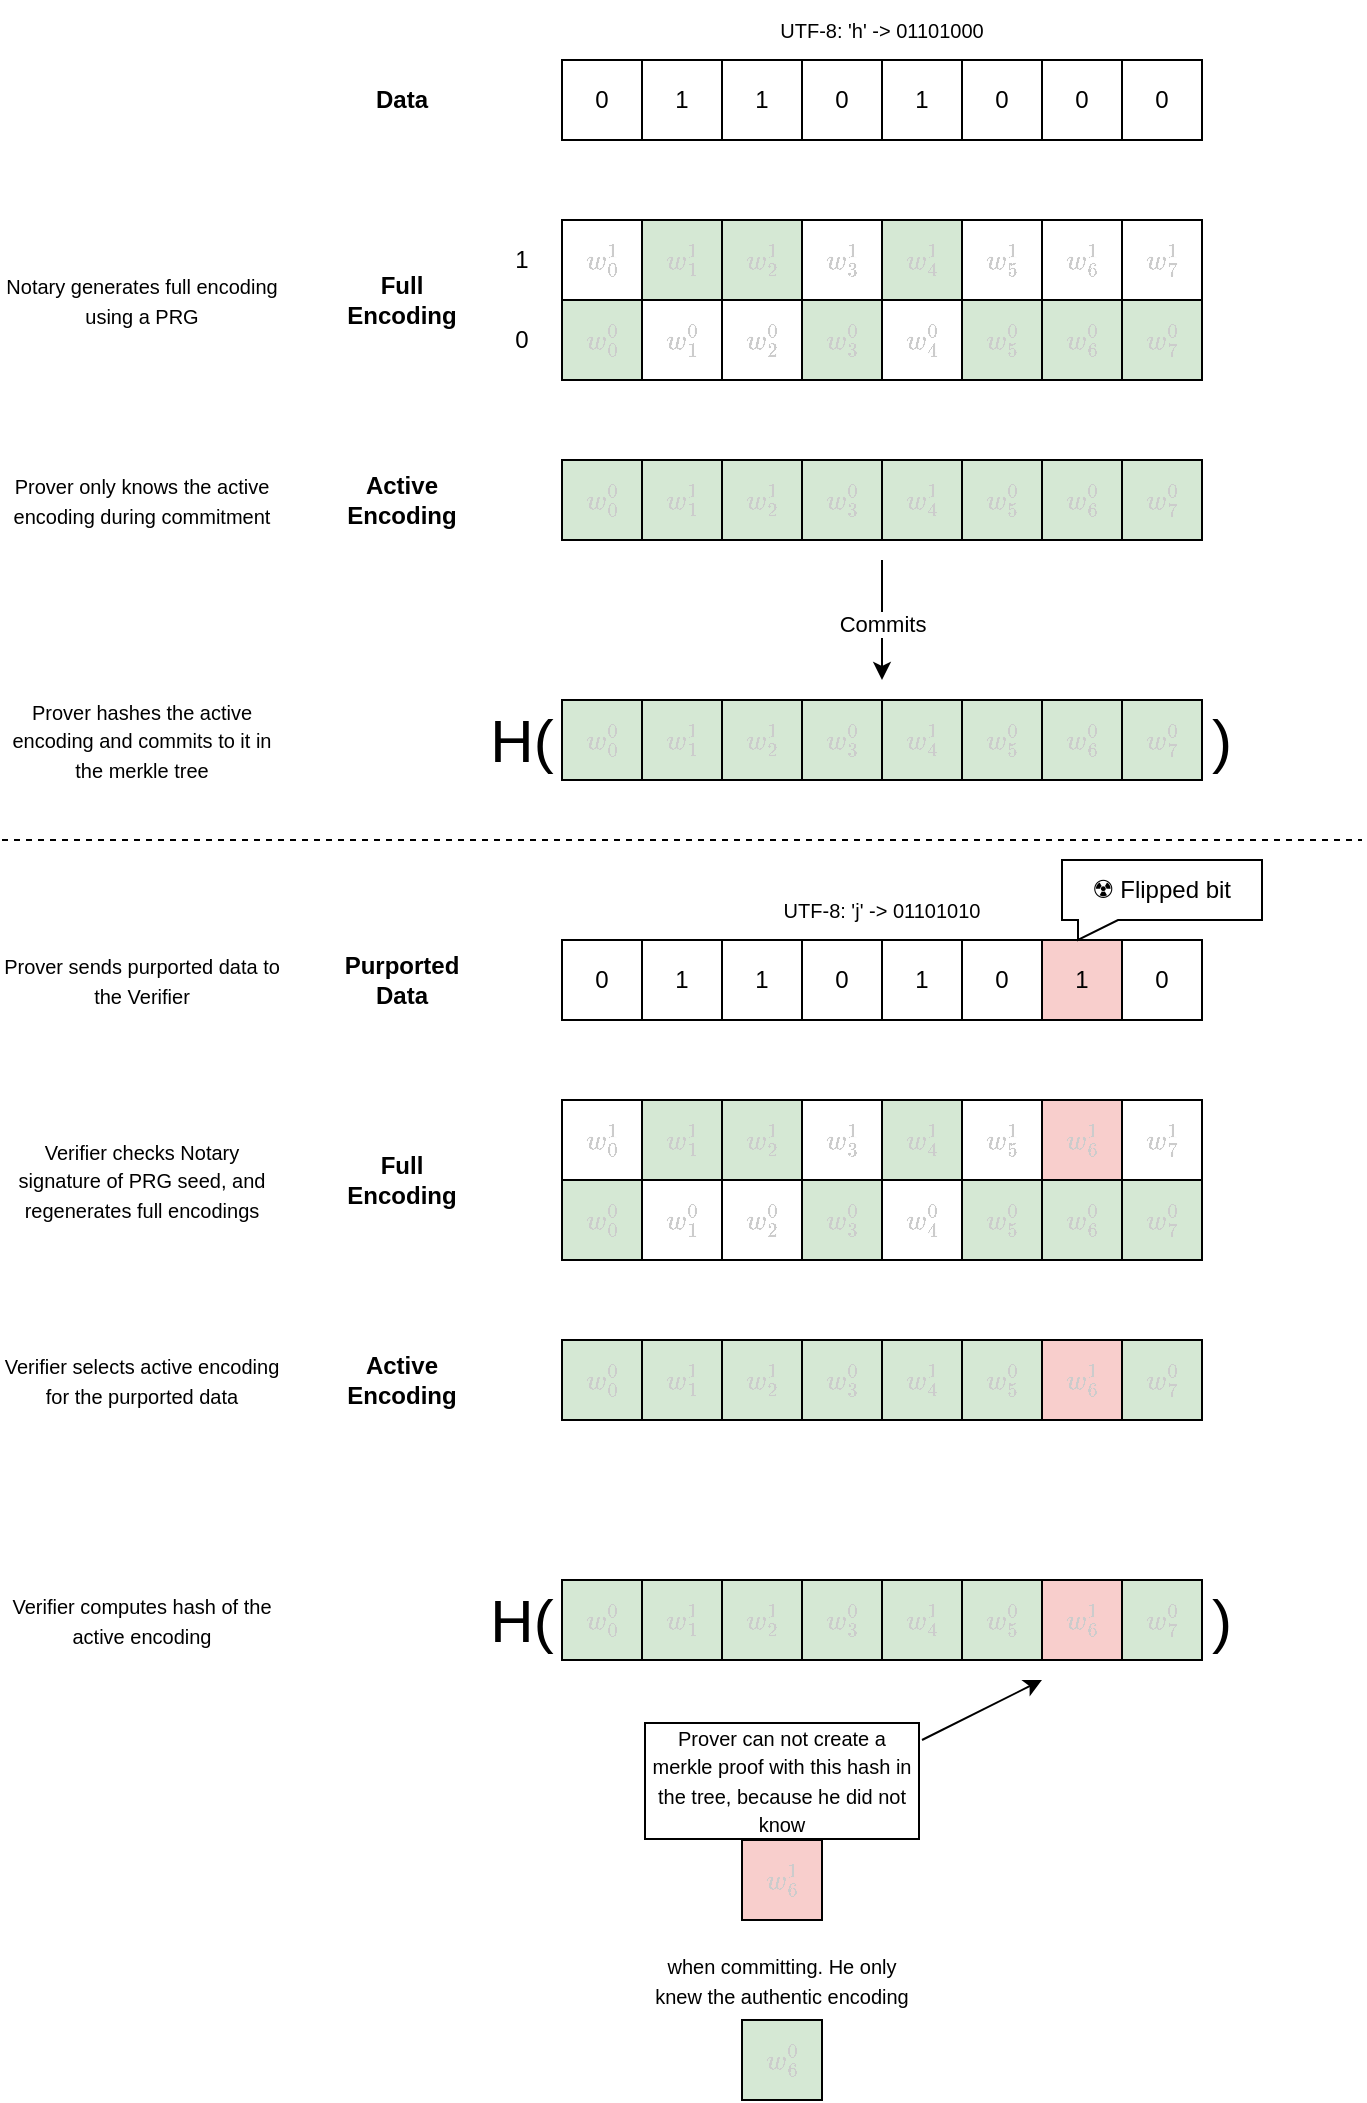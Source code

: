<mxfile version="22.0.8" type="device">
  <diagram name="Page-1" id="OeXwliGOqlnER99A9c5q">
    <mxGraphModel dx="1039" dy="509" grid="1" gridSize="10" guides="1" tooltips="1" connect="1" arrows="1" fold="1" page="1" pageScale="1" pageWidth="827" pageHeight="1169" math="1" shadow="0">
      <root>
        <mxCell id="0" />
        <mxCell id="1" parent="0" />
        <mxCell id="NpA3MupIFTiq58dDBDXs-1" value="0" style="whiteSpace=wrap;html=1;aspect=fixed;" parent="1" vertex="1">
          <mxGeometry x="320" y="80" width="40" height="40" as="geometry" />
        </mxCell>
        <mxCell id="NpA3MupIFTiq58dDBDXs-4" value="1" style="whiteSpace=wrap;html=1;aspect=fixed;" parent="1" vertex="1">
          <mxGeometry x="360" y="80" width="40" height="40" as="geometry" />
        </mxCell>
        <mxCell id="NpA3MupIFTiq58dDBDXs-5" value="1" style="whiteSpace=wrap;html=1;aspect=fixed;" parent="1" vertex="1">
          <mxGeometry x="400" y="80" width="40" height="40" as="geometry" />
        </mxCell>
        <mxCell id="NpA3MupIFTiq58dDBDXs-6" value="0" style="whiteSpace=wrap;html=1;aspect=fixed;" parent="1" vertex="1">
          <mxGeometry x="440" y="80" width="40" height="40" as="geometry" />
        </mxCell>
        <mxCell id="NpA3MupIFTiq58dDBDXs-7" value="1" style="whiteSpace=wrap;html=1;aspect=fixed;" parent="1" vertex="1">
          <mxGeometry x="480" y="80" width="40" height="40" as="geometry" />
        </mxCell>
        <mxCell id="NpA3MupIFTiq58dDBDXs-8" value="0" style="whiteSpace=wrap;html=1;aspect=fixed;" parent="1" vertex="1">
          <mxGeometry x="520" y="80" width="40" height="40" as="geometry" />
        </mxCell>
        <mxCell id="NpA3MupIFTiq58dDBDXs-9" value="0" style="whiteSpace=wrap;html=1;aspect=fixed;" parent="1" vertex="1">
          <mxGeometry x="560" y="80" width="40" height="40" as="geometry" />
        </mxCell>
        <mxCell id="NpA3MupIFTiq58dDBDXs-10" value="0" style="whiteSpace=wrap;html=1;aspect=fixed;" parent="1" vertex="1">
          <mxGeometry x="600" y="80" width="40" height="40" as="geometry" />
        </mxCell>
        <mxCell id="NpA3MupIFTiq58dDBDXs-12" value="$$w_0^1$$" style="whiteSpace=wrap;html=1;aspect=fixed;fontColor=#CCCCCC;" parent="1" vertex="1">
          <mxGeometry x="320" y="160" width="40" height="40" as="geometry" />
        </mxCell>
        <mxCell id="NpA3MupIFTiq58dDBDXs-13" value="$$w_1^1$$" style="whiteSpace=wrap;html=1;aspect=fixed;fillStyle=auto;fillColor=#d5e8d4;fontColor=#CCCCCC;" parent="1" vertex="1">
          <mxGeometry x="360" y="160" width="40" height="40" as="geometry" />
        </mxCell>
        <mxCell id="NpA3MupIFTiq58dDBDXs-14" value="$$w_2^1$$" style="whiteSpace=wrap;html=1;aspect=fixed;fillStyle=auto;fillColor=#d5e8d4;fontColor=#CCCCCC;" parent="1" vertex="1">
          <mxGeometry x="400" y="160" width="40" height="40" as="geometry" />
        </mxCell>
        <mxCell id="NpA3MupIFTiq58dDBDXs-15" value="$$w_3^1$$" style="whiteSpace=wrap;html=1;aspect=fixed;fontColor=#CCCCCC;" parent="1" vertex="1">
          <mxGeometry x="440" y="160" width="40" height="40" as="geometry" />
        </mxCell>
        <mxCell id="NpA3MupIFTiq58dDBDXs-16" value="$$w_4^1$$" style="whiteSpace=wrap;html=1;aspect=fixed;fillStyle=auto;fillColor=#d5e8d4;fontColor=#CCCCCC;" parent="1" vertex="1">
          <mxGeometry x="480" y="160" width="40" height="40" as="geometry" />
        </mxCell>
        <mxCell id="NpA3MupIFTiq58dDBDXs-17" value="$$w_5^1$$" style="whiteSpace=wrap;html=1;aspect=fixed;fontColor=#CCCCCC;" parent="1" vertex="1">
          <mxGeometry x="520" y="160" width="40" height="40" as="geometry" />
        </mxCell>
        <mxCell id="NpA3MupIFTiq58dDBDXs-18" value="$$w_6^1$$" style="whiteSpace=wrap;html=1;aspect=fixed;fontColor=#CCCCCC;" parent="1" vertex="1">
          <mxGeometry x="560" y="160" width="40" height="40" as="geometry" />
        </mxCell>
        <mxCell id="NpA3MupIFTiq58dDBDXs-19" value="$$w_7^1$$" style="whiteSpace=wrap;html=1;aspect=fixed;fontColor=#CCCCCC;" parent="1" vertex="1">
          <mxGeometry x="600" y="160" width="40" height="40" as="geometry" />
        </mxCell>
        <mxCell id="NpA3MupIFTiq58dDBDXs-36" value="$$w_0^0$$" style="whiteSpace=wrap;html=1;aspect=fixed;fillColor=#D5E8D4;fontColor=#CCCCCC;" parent="1" vertex="1">
          <mxGeometry x="320" y="200" width="40" height="40" as="geometry" />
        </mxCell>
        <mxCell id="NpA3MupIFTiq58dDBDXs-37" value="$$w_1^0$$" style="whiteSpace=wrap;html=1;aspect=fixed;fontColor=#CCCCCC;" parent="1" vertex="1">
          <mxGeometry x="360" y="200" width="40" height="40" as="geometry" />
        </mxCell>
        <mxCell id="NpA3MupIFTiq58dDBDXs-38" value="$$w_2^0$$" style="whiteSpace=wrap;html=1;aspect=fixed;fontColor=#CCCCCC;" parent="1" vertex="1">
          <mxGeometry x="400" y="200" width="40" height="40" as="geometry" />
        </mxCell>
        <mxCell id="NpA3MupIFTiq58dDBDXs-39" value="$$w_3^0$$" style="whiteSpace=wrap;html=1;aspect=fixed;fillColor=#D5E8D4;fontColor=#CCCCCC;" parent="1" vertex="1">
          <mxGeometry x="440" y="200" width="40" height="40" as="geometry" />
        </mxCell>
        <mxCell id="NpA3MupIFTiq58dDBDXs-40" value="$$w_4^0$$" style="whiteSpace=wrap;html=1;aspect=fixed;fontColor=#CCCCCC;" parent="1" vertex="1">
          <mxGeometry x="480" y="200" width="40" height="40" as="geometry" />
        </mxCell>
        <mxCell id="NpA3MupIFTiq58dDBDXs-41" value="$$w_5^0$$" style="whiteSpace=wrap;html=1;aspect=fixed;fillColor=#D5E8D4;fontColor=#CCCCCC;" parent="1" vertex="1">
          <mxGeometry x="520" y="200" width="40" height="40" as="geometry" />
        </mxCell>
        <mxCell id="NpA3MupIFTiq58dDBDXs-42" value="$$w_6^0$$" style="whiteSpace=wrap;html=1;aspect=fixed;fillColor=#D5E8D4;fontColor=#CCCCCC;" parent="1" vertex="1">
          <mxGeometry x="560" y="200" width="40" height="40" as="geometry" />
        </mxCell>
        <mxCell id="NpA3MupIFTiq58dDBDXs-43" value="$$w_7^0$$" style="whiteSpace=wrap;html=1;aspect=fixed;fillColor=#D5E8D4;fontColor=#CCCCCC;" parent="1" vertex="1">
          <mxGeometry x="600" y="200" width="40" height="40" as="geometry" />
        </mxCell>
        <mxCell id="qIlj4OkVHRwQaVCLI-OZ-1" value="$$w_1^1$$" style="whiteSpace=wrap;html=1;aspect=fixed;fillStyle=auto;fillColor=#d5e8d4;fontColor=#CCCCCC;" parent="1" vertex="1">
          <mxGeometry x="360" y="280" width="40" height="40" as="geometry" />
        </mxCell>
        <mxCell id="qIlj4OkVHRwQaVCLI-OZ-2" value="$$w_2^1$$" style="whiteSpace=wrap;html=1;aspect=fixed;fillStyle=auto;fillColor=#d5e8d4;fontColor=#CCCCCC;" parent="1" vertex="1">
          <mxGeometry x="400" y="280" width="40" height="40" as="geometry" />
        </mxCell>
        <mxCell id="qIlj4OkVHRwQaVCLI-OZ-3" value="$$w_4^1$$" style="whiteSpace=wrap;html=1;aspect=fixed;fillStyle=auto;fillColor=#d5e8d4;fontColor=#CCCCCC;" parent="1" vertex="1">
          <mxGeometry x="480" y="280" width="40" height="40" as="geometry" />
        </mxCell>
        <mxCell id="qIlj4OkVHRwQaVCLI-OZ-4" value="$$w_0^0$$" style="whiteSpace=wrap;html=1;aspect=fixed;fillColor=#D5E8D4;fontColor=#CCCCCC;" parent="1" vertex="1">
          <mxGeometry x="320" y="280" width="40" height="40" as="geometry" />
        </mxCell>
        <mxCell id="qIlj4OkVHRwQaVCLI-OZ-5" value="$$w_3^0$$" style="whiteSpace=wrap;html=1;aspect=fixed;fillColor=#D5E8D4;fontColor=#CCCCCC;" parent="1" vertex="1">
          <mxGeometry x="440" y="280" width="40" height="40" as="geometry" />
        </mxCell>
        <mxCell id="qIlj4OkVHRwQaVCLI-OZ-6" value="$$w_5^0$$" style="whiteSpace=wrap;html=1;aspect=fixed;fillColor=#D5E8D4;fontColor=#CCCCCC;" parent="1" vertex="1">
          <mxGeometry x="520" y="280" width="40" height="40" as="geometry" />
        </mxCell>
        <mxCell id="qIlj4OkVHRwQaVCLI-OZ-7" value="$$w_6^0$$" style="whiteSpace=wrap;html=1;aspect=fixed;fillColor=#D5E8D4;fontColor=#CCCCCC;" parent="1" vertex="1">
          <mxGeometry x="560" y="280" width="40" height="40" as="geometry" />
        </mxCell>
        <mxCell id="qIlj4OkVHRwQaVCLI-OZ-8" value="$$w_7^0$$" style="whiteSpace=wrap;html=1;aspect=fixed;fillColor=#D5E8D4;fontColor=#CCCCCC;" parent="1" vertex="1">
          <mxGeometry x="600" y="280" width="40" height="40" as="geometry" />
        </mxCell>
        <mxCell id="qIlj4OkVHRwQaVCLI-OZ-9" value="$$w_1^1$$" style="whiteSpace=wrap;html=1;aspect=fixed;fillStyle=auto;fillColor=#d5e8d4;fontColor=#CCCCCC;" parent="1" vertex="1">
          <mxGeometry x="360" y="400" width="40" height="40" as="geometry" />
        </mxCell>
        <mxCell id="qIlj4OkVHRwQaVCLI-OZ-10" value="$$w_2^1$$" style="whiteSpace=wrap;html=1;aspect=fixed;fillStyle=auto;fillColor=#d5e8d4;fontColor=#CCCCCC;" parent="1" vertex="1">
          <mxGeometry x="400" y="400" width="40" height="40" as="geometry" />
        </mxCell>
        <mxCell id="qIlj4OkVHRwQaVCLI-OZ-11" value="$$w_4^1$$" style="whiteSpace=wrap;html=1;aspect=fixed;fillStyle=auto;fillColor=#d5e8d4;fontColor=#CCCCCC;" parent="1" vertex="1">
          <mxGeometry x="480" y="400" width="40" height="40" as="geometry" />
        </mxCell>
        <mxCell id="qIlj4OkVHRwQaVCLI-OZ-12" value="$$w_0^0$$" style="whiteSpace=wrap;html=1;aspect=fixed;fillColor=#D5E8D4;fontColor=#CCCCCC;" parent="1" vertex="1">
          <mxGeometry x="320" y="400" width="40" height="40" as="geometry" />
        </mxCell>
        <mxCell id="qIlj4OkVHRwQaVCLI-OZ-13" value="$$w_3^0$$" style="whiteSpace=wrap;html=1;aspect=fixed;fillColor=#D5E8D4;fontColor=#CCCCCC;" parent="1" vertex="1">
          <mxGeometry x="440" y="400" width="40" height="40" as="geometry" />
        </mxCell>
        <mxCell id="qIlj4OkVHRwQaVCLI-OZ-14" value="$$w_5^0$$" style="whiteSpace=wrap;html=1;aspect=fixed;fillColor=#D5E8D4;fontColor=#CCCCCC;" parent="1" vertex="1">
          <mxGeometry x="520" y="400" width="40" height="40" as="geometry" />
        </mxCell>
        <mxCell id="qIlj4OkVHRwQaVCLI-OZ-15" value="$$w_6^0$$" style="whiteSpace=wrap;html=1;aspect=fixed;fillColor=#D5E8D4;fontColor=#CCCCCC;" parent="1" vertex="1">
          <mxGeometry x="560" y="400" width="40" height="40" as="geometry" />
        </mxCell>
        <mxCell id="qIlj4OkVHRwQaVCLI-OZ-16" value="$$w_7^0$$" style="whiteSpace=wrap;html=1;aspect=fixed;fillColor=#D5E8D4;fontColor=#CCCCCC;" parent="1" vertex="1">
          <mxGeometry x="600" y="400" width="40" height="40" as="geometry" />
        </mxCell>
        <mxCell id="qIlj4OkVHRwQaVCLI-OZ-18" value="0" style="whiteSpace=wrap;html=1;aspect=fixed;" parent="1" vertex="1">
          <mxGeometry x="320" y="520" width="40" height="40" as="geometry" />
        </mxCell>
        <mxCell id="qIlj4OkVHRwQaVCLI-OZ-19" value="1" style="whiteSpace=wrap;html=1;aspect=fixed;" parent="1" vertex="1">
          <mxGeometry x="360" y="520" width="40" height="40" as="geometry" />
        </mxCell>
        <mxCell id="qIlj4OkVHRwQaVCLI-OZ-20" value="1" style="whiteSpace=wrap;html=1;aspect=fixed;" parent="1" vertex="1">
          <mxGeometry x="400" y="520" width="40" height="40" as="geometry" />
        </mxCell>
        <mxCell id="qIlj4OkVHRwQaVCLI-OZ-21" value="0" style="whiteSpace=wrap;html=1;aspect=fixed;" parent="1" vertex="1">
          <mxGeometry x="440" y="520" width="40" height="40" as="geometry" />
        </mxCell>
        <mxCell id="qIlj4OkVHRwQaVCLI-OZ-22" value="1" style="whiteSpace=wrap;html=1;aspect=fixed;" parent="1" vertex="1">
          <mxGeometry x="480" y="520" width="40" height="40" as="geometry" />
        </mxCell>
        <mxCell id="qIlj4OkVHRwQaVCLI-OZ-23" value="0" style="whiteSpace=wrap;html=1;aspect=fixed;" parent="1" vertex="1">
          <mxGeometry x="520" y="520" width="40" height="40" as="geometry" />
        </mxCell>
        <mxCell id="qIlj4OkVHRwQaVCLI-OZ-24" value="1" style="whiteSpace=wrap;html=1;aspect=fixed;fillColor=#F8CECC;" parent="1" vertex="1">
          <mxGeometry x="560" y="520" width="40" height="40" as="geometry" />
        </mxCell>
        <mxCell id="qIlj4OkVHRwQaVCLI-OZ-25" value="0" style="whiteSpace=wrap;html=1;aspect=fixed;" parent="1" vertex="1">
          <mxGeometry x="600" y="520" width="40" height="40" as="geometry" />
        </mxCell>
        <mxCell id="qIlj4OkVHRwQaVCLI-OZ-26" value="$$w_0^1$$" style="whiteSpace=wrap;html=1;aspect=fixed;fontColor=#CCCCCC;" parent="1" vertex="1">
          <mxGeometry x="320" y="600" width="40" height="40" as="geometry" />
        </mxCell>
        <mxCell id="qIlj4OkVHRwQaVCLI-OZ-27" value="$$w_1^1$$" style="whiteSpace=wrap;html=1;aspect=fixed;fillStyle=auto;fillColor=#d5e8d4;fontColor=#CCCCCC;" parent="1" vertex="1">
          <mxGeometry x="360" y="600" width="40" height="40" as="geometry" />
        </mxCell>
        <mxCell id="qIlj4OkVHRwQaVCLI-OZ-28" value="$$w_2^1$$" style="whiteSpace=wrap;html=1;aspect=fixed;fillStyle=auto;fillColor=#d5e8d4;fontColor=#CCCCCC;" parent="1" vertex="1">
          <mxGeometry x="400" y="600" width="40" height="40" as="geometry" />
        </mxCell>
        <mxCell id="qIlj4OkVHRwQaVCLI-OZ-29" value="$$w_3^1$$" style="whiteSpace=wrap;html=1;aspect=fixed;fontColor=#CCCCCC;" parent="1" vertex="1">
          <mxGeometry x="440" y="600" width="40" height="40" as="geometry" />
        </mxCell>
        <mxCell id="qIlj4OkVHRwQaVCLI-OZ-30" value="$$w_4^1$$" style="whiteSpace=wrap;html=1;aspect=fixed;fillStyle=auto;fillColor=#d5e8d4;fontColor=#CCCCCC;" parent="1" vertex="1">
          <mxGeometry x="480" y="600" width="40" height="40" as="geometry" />
        </mxCell>
        <mxCell id="qIlj4OkVHRwQaVCLI-OZ-31" value="$$w_5^1$$" style="whiteSpace=wrap;html=1;aspect=fixed;fontColor=#CCCCCC;" parent="1" vertex="1">
          <mxGeometry x="520" y="600" width="40" height="40" as="geometry" />
        </mxCell>
        <mxCell id="qIlj4OkVHRwQaVCLI-OZ-32" value="$$w_6^1$$" style="whiteSpace=wrap;html=1;aspect=fixed;fillColor=#F8CECC;fontColor=#CCCCCC;" parent="1" vertex="1">
          <mxGeometry x="560" y="600" width="40" height="40" as="geometry" />
        </mxCell>
        <mxCell id="qIlj4OkVHRwQaVCLI-OZ-33" value="$$w_7^1$$" style="whiteSpace=wrap;html=1;aspect=fixed;fontColor=#CCCCCC;" parent="1" vertex="1">
          <mxGeometry x="600" y="600" width="40" height="40" as="geometry" />
        </mxCell>
        <mxCell id="qIlj4OkVHRwQaVCLI-OZ-34" value="$$w_0^0$$" style="whiteSpace=wrap;html=1;aspect=fixed;fillColor=#D5E8D4;fontColor=#CCCCCC;" parent="1" vertex="1">
          <mxGeometry x="320" y="640" width="40" height="40" as="geometry" />
        </mxCell>
        <mxCell id="qIlj4OkVHRwQaVCLI-OZ-35" value="$$w_1^0$$" style="whiteSpace=wrap;html=1;aspect=fixed;fontColor=#CCCCCC;" parent="1" vertex="1">
          <mxGeometry x="360" y="640" width="40" height="40" as="geometry" />
        </mxCell>
        <mxCell id="qIlj4OkVHRwQaVCLI-OZ-36" value="$$w_2^0$$" style="whiteSpace=wrap;html=1;aspect=fixed;fontColor=#CCCCCC;" parent="1" vertex="1">
          <mxGeometry x="400" y="640" width="40" height="40" as="geometry" />
        </mxCell>
        <mxCell id="qIlj4OkVHRwQaVCLI-OZ-37" value="$$w_3^0$$" style="whiteSpace=wrap;html=1;aspect=fixed;fillColor=#D5E8D4;fontColor=#CCCCCC;" parent="1" vertex="1">
          <mxGeometry x="440" y="640" width="40" height="40" as="geometry" />
        </mxCell>
        <mxCell id="qIlj4OkVHRwQaVCLI-OZ-38" value="$$w_4^0$$" style="whiteSpace=wrap;html=1;aspect=fixed;fontColor=#CCCCCC;" parent="1" vertex="1">
          <mxGeometry x="480" y="640" width="40" height="40" as="geometry" />
        </mxCell>
        <mxCell id="qIlj4OkVHRwQaVCLI-OZ-39" value="$$w_5^0$$" style="whiteSpace=wrap;html=1;aspect=fixed;fillColor=#D5E8D4;fontColor=#CCCCCC;" parent="1" vertex="1">
          <mxGeometry x="520" y="640" width="40" height="40" as="geometry" />
        </mxCell>
        <mxCell id="qIlj4OkVHRwQaVCLI-OZ-40" value="$$w_6^0$$" style="whiteSpace=wrap;html=1;aspect=fixed;fillColor=#D5E8D4;fontColor=#CCCCCC;" parent="1" vertex="1">
          <mxGeometry x="560" y="640" width="40" height="40" as="geometry" />
        </mxCell>
        <mxCell id="qIlj4OkVHRwQaVCLI-OZ-41" value="$$w_7^0$$" style="whiteSpace=wrap;html=1;aspect=fixed;fillColor=#D5E8D4;fontColor=#CCCCCC;" parent="1" vertex="1">
          <mxGeometry x="600" y="640" width="40" height="40" as="geometry" />
        </mxCell>
        <mxCell id="qIlj4OkVHRwQaVCLI-OZ-42" value="$$w_1^1$$" style="whiteSpace=wrap;html=1;aspect=fixed;fillStyle=auto;fillColor=#d5e8d4;fontColor=#CCCCCC;" parent="1" vertex="1">
          <mxGeometry x="360" y="720" width="40" height="40" as="geometry" />
        </mxCell>
        <mxCell id="qIlj4OkVHRwQaVCLI-OZ-43" value="$$w_2^1$$" style="whiteSpace=wrap;html=1;aspect=fixed;fillStyle=auto;fillColor=#d5e8d4;fontColor=#CCCCCC;" parent="1" vertex="1">
          <mxGeometry x="400" y="720" width="40" height="40" as="geometry" />
        </mxCell>
        <mxCell id="qIlj4OkVHRwQaVCLI-OZ-44" value="$$w_4^1$$" style="whiteSpace=wrap;html=1;aspect=fixed;fillStyle=auto;fillColor=#d5e8d4;fontColor=#CCCCCC;" parent="1" vertex="1">
          <mxGeometry x="480" y="720" width="40" height="40" as="geometry" />
        </mxCell>
        <mxCell id="qIlj4OkVHRwQaVCLI-OZ-45" value="$$w_0^0$$" style="whiteSpace=wrap;html=1;aspect=fixed;fillColor=#D5E8D4;fontColor=#CCCCCC;" parent="1" vertex="1">
          <mxGeometry x="320" y="720" width="40" height="40" as="geometry" />
        </mxCell>
        <mxCell id="qIlj4OkVHRwQaVCLI-OZ-46" value="$$w_3^0$$" style="whiteSpace=wrap;html=1;aspect=fixed;fillColor=#D5E8D4;fontColor=#CCCCCC;" parent="1" vertex="1">
          <mxGeometry x="440" y="720" width="40" height="40" as="geometry" />
        </mxCell>
        <mxCell id="qIlj4OkVHRwQaVCLI-OZ-47" value="$$w_5^0$$" style="whiteSpace=wrap;html=1;aspect=fixed;fillColor=#D5E8D4;fontColor=#CCCCCC;" parent="1" vertex="1">
          <mxGeometry x="520" y="720" width="40" height="40" as="geometry" />
        </mxCell>
        <mxCell id="qIlj4OkVHRwQaVCLI-OZ-49" value="$$w_7^0$$" style="whiteSpace=wrap;html=1;aspect=fixed;fillColor=#D5E8D4;fontColor=#CCCCCC;" parent="1" vertex="1">
          <mxGeometry x="600" y="720" width="40" height="40" as="geometry" />
        </mxCell>
        <mxCell id="qIlj4OkVHRwQaVCLI-OZ-50" value="$$w_1^1$$" style="whiteSpace=wrap;html=1;aspect=fixed;fillStyle=auto;fillColor=#d5e8d4;fontColor=#CCCCCC;" parent="1" vertex="1">
          <mxGeometry x="360" y="840" width="40" height="40" as="geometry" />
        </mxCell>
        <mxCell id="qIlj4OkVHRwQaVCLI-OZ-51" value="$$w_2^1$$" style="whiteSpace=wrap;html=1;aspect=fixed;fillStyle=auto;fillColor=#d5e8d4;fontColor=#CCCCCC;" parent="1" vertex="1">
          <mxGeometry x="400" y="840" width="40" height="40" as="geometry" />
        </mxCell>
        <mxCell id="qIlj4OkVHRwQaVCLI-OZ-52" value="$$w_4^1$$" style="whiteSpace=wrap;html=1;aspect=fixed;fillStyle=auto;fillColor=#d5e8d4;fontColor=#CCCCCC;" parent="1" vertex="1">
          <mxGeometry x="480" y="840" width="40" height="40" as="geometry" />
        </mxCell>
        <mxCell id="qIlj4OkVHRwQaVCLI-OZ-53" value="$$w_0^0$$" style="whiteSpace=wrap;html=1;aspect=fixed;fillColor=#D5E8D4;fontColor=#CCCCCC;" parent="1" vertex="1">
          <mxGeometry x="320" y="840" width="40" height="40" as="geometry" />
        </mxCell>
        <mxCell id="qIlj4OkVHRwQaVCLI-OZ-54" value="$$w_3^0$$" style="whiteSpace=wrap;html=1;aspect=fixed;fillColor=#D5E8D4;fontColor=#CCCCCC;" parent="1" vertex="1">
          <mxGeometry x="440" y="840" width="40" height="40" as="geometry" />
        </mxCell>
        <mxCell id="qIlj4OkVHRwQaVCLI-OZ-55" value="$$w_5^0$$" style="whiteSpace=wrap;html=1;aspect=fixed;fillColor=#D5E8D4;fontColor=#CCCCCC;" parent="1" vertex="1">
          <mxGeometry x="520" y="840" width="40" height="40" as="geometry" />
        </mxCell>
        <mxCell id="qIlj4OkVHRwQaVCLI-OZ-57" value="$$w_7^0$$" style="whiteSpace=wrap;html=1;aspect=fixed;fillColor=#D5E8D4;fontColor=#CCCCCC;" parent="1" vertex="1">
          <mxGeometry x="600" y="840" width="40" height="40" as="geometry" />
        </mxCell>
        <mxCell id="qIlj4OkVHRwQaVCLI-OZ-58" value="$$w_6^1$$" style="whiteSpace=wrap;html=1;aspect=fixed;fillColor=#F8CECC;fontColor=#CCCCCC;" parent="1" vertex="1">
          <mxGeometry x="560" y="720" width="40" height="40" as="geometry" />
        </mxCell>
        <mxCell id="qIlj4OkVHRwQaVCLI-OZ-59" value="$$w_6^1$$" style="whiteSpace=wrap;html=1;aspect=fixed;fillColor=#F8CECC;fontColor=#CCCCCC;" parent="1" vertex="1">
          <mxGeometry x="560" y="840" width="40" height="40" as="geometry" />
        </mxCell>
        <mxCell id="qIlj4OkVHRwQaVCLI-OZ-60" value="Full&lt;br&gt;Encoding" style="text;html=1;strokeColor=none;fillColor=none;align=center;verticalAlign=middle;whiteSpace=wrap;rounded=0;fontStyle=1" parent="1" vertex="1">
          <mxGeometry x="200" y="160" width="80" height="80" as="geometry" />
        </mxCell>
        <mxCell id="qIlj4OkVHRwQaVCLI-OZ-61" value="1" style="text;html=1;strokeColor=none;fillColor=none;align=center;verticalAlign=middle;whiteSpace=wrap;rounded=0;" parent="1" vertex="1">
          <mxGeometry x="280" y="160" width="40" height="40" as="geometry" />
        </mxCell>
        <mxCell id="qIlj4OkVHRwQaVCLI-OZ-62" value="0" style="text;html=1;strokeColor=none;fillColor=none;align=center;verticalAlign=middle;whiteSpace=wrap;rounded=0;" parent="1" vertex="1">
          <mxGeometry x="280" y="200" width="40" height="40" as="geometry" />
        </mxCell>
        <mxCell id="qIlj4OkVHRwQaVCLI-OZ-63" value="Data" style="text;html=1;strokeColor=none;fillColor=none;align=center;verticalAlign=middle;whiteSpace=wrap;rounded=0;fontStyle=1" parent="1" vertex="1">
          <mxGeometry x="200" y="80" width="80" height="40" as="geometry" />
        </mxCell>
        <mxCell id="qIlj4OkVHRwQaVCLI-OZ-64" value="Active&lt;br&gt;Encoding" style="text;html=1;strokeColor=none;fillColor=none;align=center;verticalAlign=middle;whiteSpace=wrap;rounded=0;fontStyle=1" parent="1" vertex="1">
          <mxGeometry x="200" y="280" width="80" height="40" as="geometry" />
        </mxCell>
        <mxCell id="qIlj4OkVHRwQaVCLI-OZ-65" value="Full&lt;br data-darkreader-inline-border=&quot;&quot; style=&quot;border-color: var(--border-color); --darkreader-inline-border: var(--darkreader-border--border-color);&quot;&gt;Encoding" style="text;html=1;strokeColor=none;fillColor=none;align=center;verticalAlign=middle;whiteSpace=wrap;rounded=0;fontStyle=1" parent="1" vertex="1">
          <mxGeometry x="200" y="600" width="80" height="80" as="geometry" />
        </mxCell>
        <mxCell id="qIlj4OkVHRwQaVCLI-OZ-66" value="Purported&lt;br&gt;Data" style="text;html=1;strokeColor=none;fillColor=none;align=center;verticalAlign=middle;whiteSpace=wrap;rounded=0;fontStyle=1" parent="1" vertex="1">
          <mxGeometry x="200" y="520" width="80" height="40" as="geometry" />
        </mxCell>
        <mxCell id="qIlj4OkVHRwQaVCLI-OZ-67" value="Active&lt;br style=&quot;border-color: var(--border-color);&quot;&gt;Encoding" style="text;html=1;strokeColor=none;fillColor=none;align=center;verticalAlign=middle;whiteSpace=wrap;rounded=0;fontStyle=1" parent="1" vertex="1">
          <mxGeometry x="200" y="720" width="80" height="40" as="geometry" />
        </mxCell>
        <mxCell id="qIlj4OkVHRwQaVCLI-OZ-68" value="" style="endArrow=none;dashed=1;html=1;rounded=0;" parent="1" edge="1">
          <mxGeometry width="50" height="50" relative="1" as="geometry">
            <mxPoint x="40" y="470" as="sourcePoint" />
            <mxPoint x="720" y="470" as="targetPoint" />
          </mxGeometry>
        </mxCell>
        <mxCell id="qIlj4OkVHRwQaVCLI-OZ-70" value="&lt;font style=&quot;font-size: 10px;&quot;&gt;Notary generates full encoding using a PRG&lt;/font&gt;" style="text;html=1;strokeColor=none;fillColor=none;align=center;verticalAlign=middle;whiteSpace=wrap;rounded=0;" parent="1" vertex="1">
          <mxGeometry x="40" y="180" width="140" height="40" as="geometry" />
        </mxCell>
        <mxCell id="qIlj4OkVHRwQaVCLI-OZ-76" value="&lt;font style=&quot;font-size: 10px;&quot;&gt;Prover only knows the active encoding during commitment&lt;/font&gt;" style="text;html=1;strokeColor=none;fillColor=none;align=center;verticalAlign=middle;whiteSpace=wrap;rounded=0;" parent="1" vertex="1">
          <mxGeometry x="40" y="280" width="140" height="40" as="geometry" />
        </mxCell>
        <mxCell id="qIlj4OkVHRwQaVCLI-OZ-77" value="&lt;font style=&quot;font-size: 10px;&quot;&gt;Prover hashes the active encoding and commits to it in the merkle tree&lt;/font&gt;" style="text;html=1;strokeColor=none;fillColor=none;align=center;verticalAlign=middle;whiteSpace=wrap;rounded=0;" parent="1" vertex="1">
          <mxGeometry x="40" y="400" width="140" height="40" as="geometry" />
        </mxCell>
        <mxCell id="qIlj4OkVHRwQaVCLI-OZ-78" value="&lt;font style=&quot;font-size: 30px; font-weight: normal;&quot;&gt;H(&lt;/font&gt;" style="text;html=1;strokeColor=none;fillColor=none;align=center;verticalAlign=middle;whiteSpace=wrap;rounded=0;fontStyle=1" parent="1" vertex="1">
          <mxGeometry x="280" y="400" width="40" height="40" as="geometry" />
        </mxCell>
        <mxCell id="qIlj4OkVHRwQaVCLI-OZ-79" value="&lt;font style=&quot;font-size: 30px; font-weight: normal;&quot;&gt;)&lt;/font&gt;" style="text;html=1;strokeColor=none;fillColor=none;align=center;verticalAlign=middle;whiteSpace=wrap;rounded=0;fontStyle=1" parent="1" vertex="1">
          <mxGeometry x="640" y="400" width="20" height="40" as="geometry" />
        </mxCell>
        <mxCell id="qIlj4OkVHRwQaVCLI-OZ-80" value="&lt;font style=&quot;font-size: 30px; font-weight: normal;&quot;&gt;H(&lt;/font&gt;" style="text;html=1;strokeColor=none;fillColor=none;align=center;verticalAlign=middle;whiteSpace=wrap;rounded=0;fontStyle=1" parent="1" vertex="1">
          <mxGeometry x="280" y="840" width="40" height="40" as="geometry" />
        </mxCell>
        <mxCell id="qIlj4OkVHRwQaVCLI-OZ-81" value="&lt;font style=&quot;font-size: 30px; font-weight: normal;&quot;&gt;)&lt;/font&gt;" style="text;html=1;strokeColor=none;fillColor=none;align=center;verticalAlign=middle;whiteSpace=wrap;rounded=0;fontStyle=1" parent="1" vertex="1">
          <mxGeometry x="640" y="840" width="20" height="40" as="geometry" />
        </mxCell>
        <mxCell id="qIlj4OkVHRwQaVCLI-OZ-82" value="&lt;font style=&quot;font-size: 10px;&quot;&gt;Prover sends purported data to the Verifier&lt;/font&gt;" style="text;html=1;strokeColor=none;fillColor=none;align=center;verticalAlign=middle;whiteSpace=wrap;rounded=0;" parent="1" vertex="1">
          <mxGeometry x="40" y="520" width="140" height="40" as="geometry" />
        </mxCell>
        <mxCell id="qIlj4OkVHRwQaVCLI-OZ-83" value="&lt;font style=&quot;font-size: 10px;&quot;&gt;Verifier checks Notary signature of PRG seed, and regenerates full encodings&lt;/font&gt;" style="text;html=1;strokeColor=none;fillColor=none;align=center;verticalAlign=middle;whiteSpace=wrap;rounded=0;" parent="1" vertex="1">
          <mxGeometry x="40" y="620" width="140" height="40" as="geometry" />
        </mxCell>
        <mxCell id="qIlj4OkVHRwQaVCLI-OZ-84" value="&lt;font style=&quot;font-size: 10px;&quot;&gt;Verifier selects active encoding for the purported data&lt;/font&gt;" style="text;html=1;strokeColor=none;fillColor=none;align=center;verticalAlign=middle;whiteSpace=wrap;rounded=0;" parent="1" vertex="1">
          <mxGeometry x="40" y="720" width="140" height="40" as="geometry" />
        </mxCell>
        <mxCell id="qIlj4OkVHRwQaVCLI-OZ-85" value="&lt;font style=&quot;font-size: 10px;&quot;&gt;Verifier computes hash of the active encoding&lt;/font&gt;" style="text;html=1;strokeColor=none;fillColor=none;align=center;verticalAlign=middle;whiteSpace=wrap;rounded=0;" parent="1" vertex="1">
          <mxGeometry x="40" y="840" width="140" height="40" as="geometry" />
        </mxCell>
        <mxCell id="qIlj4OkVHRwQaVCLI-OZ-86" value="&lt;font style=&quot;font-size: 10px;&quot;&gt;UTF-8: &#39;h&#39; -&amp;gt; 01101000&lt;/font&gt;" style="text;html=1;strokeColor=none;fillColor=none;align=center;verticalAlign=middle;whiteSpace=wrap;rounded=0;" parent="1" vertex="1">
          <mxGeometry x="410" y="50" width="140" height="30" as="geometry" />
        </mxCell>
        <mxCell id="qIlj4OkVHRwQaVCLI-OZ-87" value="" style="endArrow=classic;html=1;rounded=0;" parent="1" edge="1">
          <mxGeometry width="50" height="50" relative="1" as="geometry">
            <mxPoint x="480" y="330" as="sourcePoint" />
            <mxPoint x="480" y="390" as="targetPoint" />
          </mxGeometry>
        </mxCell>
        <mxCell id="qIlj4OkVHRwQaVCLI-OZ-88" value="Commits" style="edgeLabel;html=1;align=center;verticalAlign=middle;resizable=0;points=[];" parent="qIlj4OkVHRwQaVCLI-OZ-87" vertex="1" connectable="0">
          <mxGeometry x="-0.229" relative="1" as="geometry">
            <mxPoint y="9" as="offset" />
          </mxGeometry>
        </mxCell>
        <mxCell id="qIlj4OkVHRwQaVCLI-OZ-89" value="&lt;font style=&quot;font-size: 10px;&quot;&gt;UTF-8: &#39;j&#39; -&amp;gt; 01101010&lt;/font&gt;" style="text;html=1;strokeColor=none;fillColor=none;align=center;verticalAlign=middle;whiteSpace=wrap;rounded=0;" parent="1" vertex="1">
          <mxGeometry x="410" y="490" width="140" height="30" as="geometry" />
        </mxCell>
        <mxCell id="qIlj4OkVHRwQaVCLI-OZ-90" value="☢️ Flipped bit" style="shape=callout;whiteSpace=wrap;html=1;perimeter=calloutPerimeter;size=10;position=0.08;position2=0.08;" parent="1" vertex="1">
          <mxGeometry x="570" y="480" width="100" height="40" as="geometry" />
        </mxCell>
        <mxCell id="qIlj4OkVHRwQaVCLI-OZ-92" value="&lt;font style=&quot;font-size: 10px;&quot;&gt;Prover can not create a merkle proof with this hash in the tree, because he did not know&lt;/font&gt;" style="text;html=1;strokeColor=none;fillColor=none;align=center;verticalAlign=middle;whiteSpace=wrap;rounded=0;labelBorderColor=default;" parent="1" vertex="1">
          <mxGeometry x="360" y="920" width="140" height="40" as="geometry" />
        </mxCell>
        <mxCell id="qIlj4OkVHRwQaVCLI-OZ-93" value="&lt;font style=&quot;font-size: 10px;&quot;&gt;when committing. He only knew the authentic encoding&lt;/font&gt;" style="text;html=1;strokeColor=none;fillColor=none;align=center;verticalAlign=middle;whiteSpace=wrap;rounded=0;" parent="1" vertex="1">
          <mxGeometry x="360" y="1020" width="140" height="40" as="geometry" />
        </mxCell>
        <mxCell id="qIlj4OkVHRwQaVCLI-OZ-94" value="$$w_6^1$$" style="whiteSpace=wrap;html=1;aspect=fixed;fillColor=#F8CECC;fontColor=#CCCCCC;" parent="1" vertex="1">
          <mxGeometry x="410" y="970" width="40" height="40" as="geometry" />
        </mxCell>
        <mxCell id="qIlj4OkVHRwQaVCLI-OZ-95" value="$$w_6^0$$" style="whiteSpace=wrap;html=1;aspect=fixed;fillColor=#D5E8D4;fontColor=#CCCCCC;" parent="1" vertex="1">
          <mxGeometry x="410" y="1060" width="40" height="40" as="geometry" />
        </mxCell>
        <mxCell id="qIlj4OkVHRwQaVCLI-OZ-96" value="" style="endArrow=classic;html=1;rounded=0;exitX=1;exitY=0;exitDx=0;exitDy=0;" parent="1" source="qIlj4OkVHRwQaVCLI-OZ-92" edge="1">
          <mxGeometry width="50" height="50" relative="1" as="geometry">
            <mxPoint x="530" y="930" as="sourcePoint" />
            <mxPoint x="560" y="890" as="targetPoint" />
          </mxGeometry>
        </mxCell>
      </root>
    </mxGraphModel>
  </diagram>
</mxfile>
